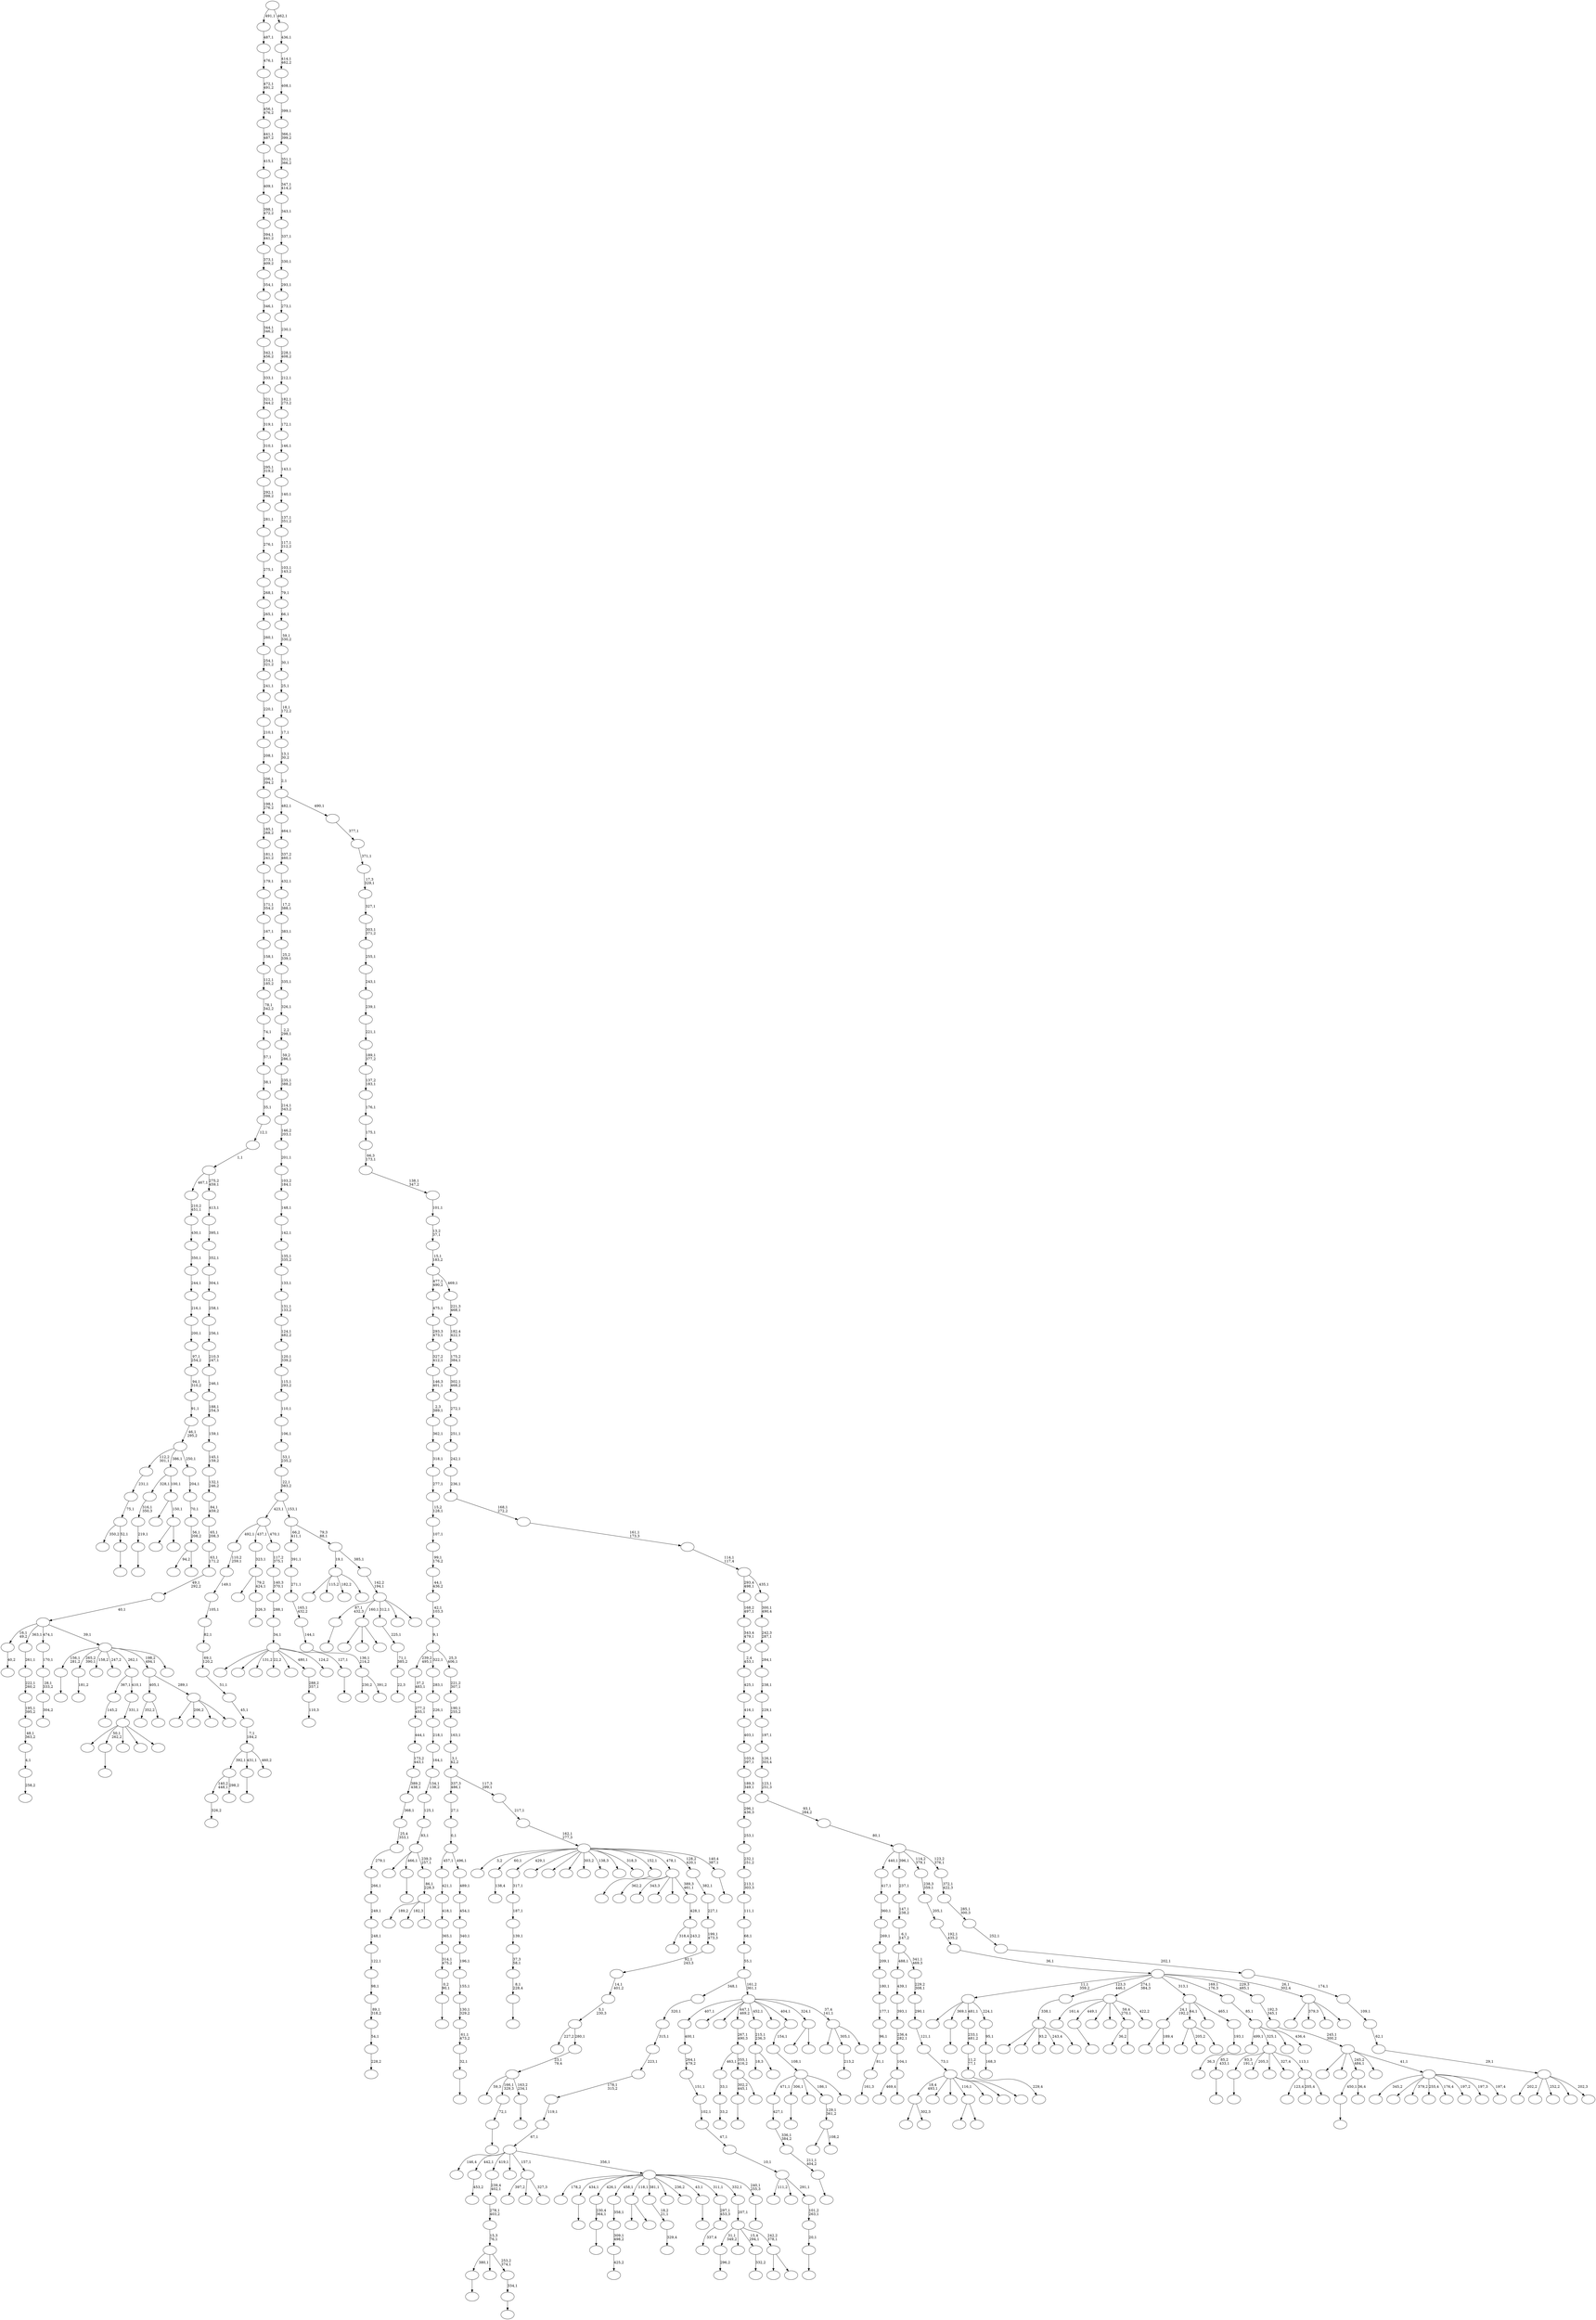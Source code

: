 digraph T {
	700 [label=""]
	699 [label=""]
	698 [label=""]
	697 [label=""]
	696 [label=""]
	695 [label=""]
	694 [label=""]
	693 [label=""]
	692 [label=""]
	691 [label=""]
	690 [label=""]
	689 [label=""]
	688 [label=""]
	687 [label=""]
	686 [label=""]
	685 [label=""]
	684 [label=""]
	683 [label=""]
	682 [label=""]
	681 [label=""]
	680 [label=""]
	679 [label=""]
	678 [label=""]
	677 [label=""]
	676 [label=""]
	675 [label=""]
	674 [label=""]
	673 [label=""]
	672 [label=""]
	671 [label=""]
	670 [label=""]
	669 [label=""]
	668 [label=""]
	667 [label=""]
	666 [label=""]
	665 [label=""]
	664 [label=""]
	663 [label=""]
	662 [label=""]
	661 [label=""]
	660 [label=""]
	659 [label=""]
	658 [label=""]
	657 [label=""]
	656 [label=""]
	655 [label=""]
	654 [label=""]
	653 [label=""]
	652 [label=""]
	651 [label=""]
	650 [label=""]
	649 [label=""]
	648 [label=""]
	647 [label=""]
	646 [label=""]
	645 [label=""]
	644 [label=""]
	643 [label=""]
	642 [label=""]
	641 [label=""]
	640 [label=""]
	639 [label=""]
	638 [label=""]
	637 [label=""]
	636 [label=""]
	635 [label=""]
	634 [label=""]
	633 [label=""]
	632 [label=""]
	631 [label=""]
	630 [label=""]
	629 [label=""]
	628 [label=""]
	627 [label=""]
	626 [label=""]
	625 [label=""]
	624 [label=""]
	623 [label=""]
	622 [label=""]
	621 [label=""]
	620 [label=""]
	619 [label=""]
	618 [label=""]
	617 [label=""]
	616 [label=""]
	615 [label=""]
	614 [label=""]
	613 [label=""]
	612 [label=""]
	611 [label=""]
	610 [label=""]
	609 [label=""]
	608 [label=""]
	607 [label=""]
	606 [label=""]
	605 [label=""]
	604 [label=""]
	603 [label=""]
	602 [label=""]
	601 [label=""]
	600 [label=""]
	599 [label=""]
	598 [label=""]
	597 [label=""]
	596 [label=""]
	595 [label=""]
	594 [label=""]
	593 [label=""]
	592 [label=""]
	591 [label=""]
	590 [label=""]
	589 [label=""]
	588 [label=""]
	587 [label=""]
	586 [label=""]
	585 [label=""]
	584 [label=""]
	583 [label=""]
	582 [label=""]
	581 [label=""]
	580 [label=""]
	579 [label=""]
	578 [label=""]
	577 [label=""]
	576 [label=""]
	575 [label=""]
	574 [label=""]
	573 [label=""]
	572 [label=""]
	571 [label=""]
	570 [label=""]
	569 [label=""]
	568 [label=""]
	567 [label=""]
	566 [label=""]
	565 [label=""]
	564 [label=""]
	563 [label=""]
	562 [label=""]
	561 [label=""]
	560 [label=""]
	559 [label=""]
	558 [label=""]
	557 [label=""]
	556 [label=""]
	555 [label=""]
	554 [label=""]
	553 [label=""]
	552 [label=""]
	551 [label=""]
	550 [label=""]
	549 [label=""]
	548 [label=""]
	547 [label=""]
	546 [label=""]
	545 [label=""]
	544 [label=""]
	543 [label=""]
	542 [label=""]
	541 [label=""]
	540 [label=""]
	539 [label=""]
	538 [label=""]
	537 [label=""]
	536 [label=""]
	535 [label=""]
	534 [label=""]
	533 [label=""]
	532 [label=""]
	531 [label=""]
	530 [label=""]
	529 [label=""]
	528 [label=""]
	527 [label=""]
	526 [label=""]
	525 [label=""]
	524 [label=""]
	523 [label=""]
	522 [label=""]
	521 [label=""]
	520 [label=""]
	519 [label=""]
	518 [label=""]
	517 [label=""]
	516 [label=""]
	515 [label=""]
	514 [label=""]
	513 [label=""]
	512 [label=""]
	511 [label=""]
	510 [label=""]
	509 [label=""]
	508 [label=""]
	507 [label=""]
	506 [label=""]
	505 [label=""]
	504 [label=""]
	503 [label=""]
	502 [label=""]
	501 [label=""]
	500 [label=""]
	499 [label=""]
	498 [label=""]
	497 [label=""]
	496 [label=""]
	495 [label=""]
	494 [label=""]
	493 [label=""]
	492 [label=""]
	491 [label=""]
	490 [label=""]
	489 [label=""]
	488 [label=""]
	487 [label=""]
	486 [label=""]
	485 [label=""]
	484 [label=""]
	483 [label=""]
	482 [label=""]
	481 [label=""]
	480 [label=""]
	479 [label=""]
	478 [label=""]
	477 [label=""]
	476 [label=""]
	475 [label=""]
	474 [label=""]
	473 [label=""]
	472 [label=""]
	471 [label=""]
	470 [label=""]
	469 [label=""]
	468 [label=""]
	467 [label=""]
	466 [label=""]
	465 [label=""]
	464 [label=""]
	463 [label=""]
	462 [label=""]
	461 [label=""]
	460 [label=""]
	459 [label=""]
	458 [label=""]
	457 [label=""]
	456 [label=""]
	455 [label=""]
	454 [label=""]
	453 [label=""]
	452 [label=""]
	451 [label=""]
	450 [label=""]
	449 [label=""]
	448 [label=""]
	447 [label=""]
	446 [label=""]
	445 [label=""]
	444 [label=""]
	443 [label=""]
	442 [label=""]
	441 [label=""]
	440 [label=""]
	439 [label=""]
	438 [label=""]
	437 [label=""]
	436 [label=""]
	435 [label=""]
	434 [label=""]
	433 [label=""]
	432 [label=""]
	431 [label=""]
	430 [label=""]
	429 [label=""]
	428 [label=""]
	427 [label=""]
	426 [label=""]
	425 [label=""]
	424 [label=""]
	423 [label=""]
	422 [label=""]
	421 [label=""]
	420 [label=""]
	419 [label=""]
	418 [label=""]
	417 [label=""]
	416 [label=""]
	415 [label=""]
	414 [label=""]
	413 [label=""]
	412 [label=""]
	411 [label=""]
	410 [label=""]
	409 [label=""]
	408 [label=""]
	407 [label=""]
	406 [label=""]
	405 [label=""]
	404 [label=""]
	403 [label=""]
	402 [label=""]
	401 [label=""]
	400 [label=""]
	399 [label=""]
	398 [label=""]
	397 [label=""]
	396 [label=""]
	395 [label=""]
	394 [label=""]
	393 [label=""]
	392 [label=""]
	391 [label=""]
	390 [label=""]
	389 [label=""]
	388 [label=""]
	387 [label=""]
	386 [label=""]
	385 [label=""]
	384 [label=""]
	383 [label=""]
	382 [label=""]
	381 [label=""]
	380 [label=""]
	379 [label=""]
	378 [label=""]
	377 [label=""]
	376 [label=""]
	375 [label=""]
	374 [label=""]
	373 [label=""]
	372 [label=""]
	371 [label=""]
	370 [label=""]
	369 [label=""]
	368 [label=""]
	367 [label=""]
	366 [label=""]
	365 [label=""]
	364 [label=""]
	363 [label=""]
	362 [label=""]
	361 [label=""]
	360 [label=""]
	359 [label=""]
	358 [label=""]
	357 [label=""]
	356 [label=""]
	355 [label=""]
	354 [label=""]
	353 [label=""]
	352 [label=""]
	351 [label=""]
	350 [label=""]
	349 [label=""]
	348 [label=""]
	347 [label=""]
	346 [label=""]
	345 [label=""]
	344 [label=""]
	343 [label=""]
	342 [label=""]
	341 [label=""]
	340 [label=""]
	339 [label=""]
	338 [label=""]
	337 [label=""]
	336 [label=""]
	335 [label=""]
	334 [label=""]
	333 [label=""]
	332 [label=""]
	331 [label=""]
	330 [label=""]
	329 [label=""]
	328 [label=""]
	327 [label=""]
	326 [label=""]
	325 [label=""]
	324 [label=""]
	323 [label=""]
	322 [label=""]
	321 [label=""]
	320 [label=""]
	319 [label=""]
	318 [label=""]
	317 [label=""]
	316 [label=""]
	315 [label=""]
	314 [label=""]
	313 [label=""]
	312 [label=""]
	311 [label=""]
	310 [label=""]
	309 [label=""]
	308 [label=""]
	307 [label=""]
	306 [label=""]
	305 [label=""]
	304 [label=""]
	303 [label=""]
	302 [label=""]
	301 [label=""]
	300 [label=""]
	299 [label=""]
	298 [label=""]
	297 [label=""]
	296 [label=""]
	295 [label=""]
	294 [label=""]
	293 [label=""]
	292 [label=""]
	291 [label=""]
	290 [label=""]
	289 [label=""]
	288 [label=""]
	287 [label=""]
	286 [label=""]
	285 [label=""]
	284 [label=""]
	283 [label=""]
	282 [label=""]
	281 [label=""]
	280 [label=""]
	279 [label=""]
	278 [label=""]
	277 [label=""]
	276 [label=""]
	275 [label=""]
	274 [label=""]
	273 [label=""]
	272 [label=""]
	271 [label=""]
	270 [label=""]
	269 [label=""]
	268 [label=""]
	267 [label=""]
	266 [label=""]
	265 [label=""]
	264 [label=""]
	263 [label=""]
	262 [label=""]
	261 [label=""]
	260 [label=""]
	259 [label=""]
	258 [label=""]
	257 [label=""]
	256 [label=""]
	255 [label=""]
	254 [label=""]
	253 [label=""]
	252 [label=""]
	251 [label=""]
	250 [label=""]
	249 [label=""]
	248 [label=""]
	247 [label=""]
	246 [label=""]
	245 [label=""]
	244 [label=""]
	243 [label=""]
	242 [label=""]
	241 [label=""]
	240 [label=""]
	239 [label=""]
	238 [label=""]
	237 [label=""]
	236 [label=""]
	235 [label=""]
	234 [label=""]
	233 [label=""]
	232 [label=""]
	231 [label=""]
	230 [label=""]
	229 [label=""]
	228 [label=""]
	227 [label=""]
	226 [label=""]
	225 [label=""]
	224 [label=""]
	223 [label=""]
	222 [label=""]
	221 [label=""]
	220 [label=""]
	219 [label=""]
	218 [label=""]
	217 [label=""]
	216 [label=""]
	215 [label=""]
	214 [label=""]
	213 [label=""]
	212 [label=""]
	211 [label=""]
	210 [label=""]
	209 [label=""]
	208 [label=""]
	207 [label=""]
	206 [label=""]
	205 [label=""]
	204 [label=""]
	203 [label=""]
	202 [label=""]
	201 [label=""]
	200 [label=""]
	199 [label=""]
	198 [label=""]
	197 [label=""]
	196 [label=""]
	195 [label=""]
	194 [label=""]
	193 [label=""]
	192 [label=""]
	191 [label=""]
	190 [label=""]
	189 [label=""]
	188 [label=""]
	187 [label=""]
	186 [label=""]
	185 [label=""]
	184 [label=""]
	183 [label=""]
	182 [label=""]
	181 [label=""]
	180 [label=""]
	179 [label=""]
	178 [label=""]
	177 [label=""]
	176 [label=""]
	175 [label=""]
	174 [label=""]
	173 [label=""]
	172 [label=""]
	171 [label=""]
	170 [label=""]
	169 [label=""]
	168 [label=""]
	167 [label=""]
	166 [label=""]
	165 [label=""]
	164 [label=""]
	163 [label=""]
	162 [label=""]
	161 [label=""]
	160 [label=""]
	159 [label=""]
	158 [label=""]
	157 [label=""]
	156 [label=""]
	155 [label=""]
	154 [label=""]
	153 [label=""]
	152 [label=""]
	151 [label=""]
	150 [label=""]
	149 [label=""]
	148 [label=""]
	147 [label=""]
	146 [label=""]
	145 [label=""]
	144 [label=""]
	143 [label=""]
	142 [label=""]
	141 [label=""]
	140 [label=""]
	139 [label=""]
	138 [label=""]
	137 [label=""]
	136 [label=""]
	135 [label=""]
	134 [label=""]
	133 [label=""]
	132 [label=""]
	131 [label=""]
	130 [label=""]
	129 [label=""]
	128 [label=""]
	127 [label=""]
	126 [label=""]
	125 [label=""]
	124 [label=""]
	123 [label=""]
	122 [label=""]
	121 [label=""]
	120 [label=""]
	119 [label=""]
	118 [label=""]
	117 [label=""]
	116 [label=""]
	115 [label=""]
	114 [label=""]
	113 [label=""]
	112 [label=""]
	111 [label=""]
	110 [label=""]
	109 [label=""]
	108 [label=""]
	107 [label=""]
	106 [label=""]
	105 [label=""]
	104 [label=""]
	103 [label=""]
	102 [label=""]
	101 [label=""]
	100 [label=""]
	99 [label=""]
	98 [label=""]
	97 [label=""]
	96 [label=""]
	95 [label=""]
	94 [label=""]
	93 [label=""]
	92 [label=""]
	91 [label=""]
	90 [label=""]
	89 [label=""]
	88 [label=""]
	87 [label=""]
	86 [label=""]
	85 [label=""]
	84 [label=""]
	83 [label=""]
	82 [label=""]
	81 [label=""]
	80 [label=""]
	79 [label=""]
	78 [label=""]
	77 [label=""]
	76 [label=""]
	75 [label=""]
	74 [label=""]
	73 [label=""]
	72 [label=""]
	71 [label=""]
	70 [label=""]
	69 [label=""]
	68 [label=""]
	67 [label=""]
	66 [label=""]
	65 [label=""]
	64 [label=""]
	63 [label=""]
	62 [label=""]
	61 [label=""]
	60 [label=""]
	59 [label=""]
	58 [label=""]
	57 [label=""]
	56 [label=""]
	55 [label=""]
	54 [label=""]
	53 [label=""]
	52 [label=""]
	51 [label=""]
	50 [label=""]
	49 [label=""]
	48 [label=""]
	47 [label=""]
	46 [label=""]
	45 [label=""]
	44 [label=""]
	43 [label=""]
	42 [label=""]
	41 [label=""]
	40 [label=""]
	39 [label=""]
	38 [label=""]
	37 [label=""]
	36 [label=""]
	35 [label=""]
	34 [label=""]
	33 [label=""]
	32 [label=""]
	31 [label=""]
	30 [label=""]
	29 [label=""]
	28 [label=""]
	27 [label=""]
	26 [label=""]
	25 [label=""]
	24 [label=""]
	23 [label=""]
	22 [label=""]
	21 [label=""]
	20 [label=""]
	19 [label=""]
	18 [label=""]
	17 [label=""]
	16 [label=""]
	15 [label=""]
	14 [label=""]
	13 [label=""]
	12 [label=""]
	11 [label=""]
	10 [label=""]
	9 [label=""]
	8 [label=""]
	7 [label=""]
	6 [label=""]
	5 [label=""]
	4 [label=""]
	3 [label=""]
	2 [label=""]
	1 [label=""]
	0 [label=""]
	699 -> 700 [label="296,2"]
	687 -> 688 [label=""]
	686 -> 687 [label="211,1\n404,2"]
	685 -> 686 [label="336,1\n384,2"]
	684 -> 685 [label="427,1"]
	682 -> 683 [label="33,2"]
	681 -> 682 [label="33,1"]
	678 -> 679 [label=""]
	675 -> 689 [label=""]
	675 -> 676 [label="189,4"]
	668 -> 669 [label=""]
	667 -> 668 [label="230,4\n364,1"]
	662 -> 665 [label=""]
	662 -> 663 [label="302,3"]
	656 -> 657 [label="326,2"]
	650 -> 651 [label="228,2"]
	649 -> 650 [label="54,1"]
	648 -> 649 [label="89,1\n318,2"]
	647 -> 648 [label="98,1"]
	646 -> 647 [label="122,1"]
	645 -> 646 [label="248,1"]
	644 -> 645 [label="249,1"]
	643 -> 644 [label="266,1"]
	642 -> 643 [label="279,1"]
	641 -> 642 [label="25,4\n353,1"]
	640 -> 641 [label="368,1"]
	639 -> 640 [label="389,2\n438,1"]
	638 -> 639 [label="173,2\n443,1"]
	637 -> 638 [label="444,1"]
	636 -> 637 [label="277,2\n455,1"]
	635 -> 636 [label="37,2\n483,1"]
	633 -> 634 [label="145,2"]
	631 -> 632 [label=""]
	623 -> 624 [label=""]
	621 -> 622 [label="138,4"]
	619 -> 620 [label=""]
	618 -> 619 [label="8,1\n228,4"]
	617 -> 618 [label="37,3\n58,1"]
	616 -> 617 [label="139,1"]
	615 -> 616 [label="187,1"]
	614 -> 615 [label="317,1"]
	612 -> 613 [label=""]
	611 -> 612 [label="20,1"]
	610 -> 611 [label="101,2\n263,1"]
	609 -> 673 [label="111,2"]
	609 -> 670 [label=""]
	609 -> 610 [label="291,1"]
	608 -> 609 [label="10,1"]
	607 -> 608 [label="47,1"]
	606 -> 607 [label="102,1"]
	605 -> 606 [label="151,1"]
	604 -> 605 [label="264,1\n479,2"]
	603 -> 604 [label="400,1"]
	601 -> 602 [label=""]
	597 -> 598 [label=""]
	594 -> 595 [label=""]
	593 -> 594 [label="0,2\n90,1"]
	592 -> 593 [label="314,1\n475,2"]
	591 -> 592 [label="365,1"]
	590 -> 591 [label="418,1"]
	589 -> 590 [label="421,1"]
	584 -> 585 [label=""]
	581 -> 656 [label="140,2\n448,1"]
	581 -> 582 [label="298,2"]
	577 -> 578 [label=""]
	575 -> 576 [label=""]
	568 -> 569 [label=""]
	565 -> 671 [label=""]
	565 -> 629 [label="205,2"]
	565 -> 566 [label=""]
	560 -> 561 [label=""]
	557 -> 581 [label="392,1"]
	557 -> 575 [label="431,1"]
	557 -> 558 [label="460,2"]
	556 -> 557 [label="7,1\n184,2"]
	555 -> 556 [label="45,1"]
	554 -> 555 [label="51,1"]
	553 -> 554 [label="69,1\n120,2"]
	552 -> 553 [label="82,1"]
	551 -> 552 [label="105,1"]
	550 -> 551 [label="149,1"]
	549 -> 550 [label="110,2\n259,1"]
	543 -> 544 [label="181,2"]
	534 -> 535 [label="425,2"]
	533 -> 534 [label="309,1\n498,2"]
	532 -> 533 [label="358,1"]
	525 -> 654 [label="36,2"]
	525 -> 526 [label=""]
	521 -> 522 [label="40,2"]
	516 -> 517 [label="258,2"]
	515 -> 516 [label="4,1"]
	514 -> 515 [label="48,1\n363,2"]
	513 -> 514 [label="195,1\n395,2"]
	512 -> 513 [label="222,1\n260,2"]
	511 -> 512 [label="261,1"]
	508 -> 509 [label="229,4"]
	507 -> 508 [label="11,2\n77,1"]
	506 -> 507 [label="233,1\n481,2"]
	504 -> 505 [label=""]
	502 -> 666 [label=""]
	502 -> 596 [label=""]
	502 -> 503 [label=""]
	498 -> 538 [label=""]
	498 -> 499 [label=""]
	496 -> 674 [label=""]
	496 -> 497 [label=""]
	493 -> 494 [label=""]
	492 -> 572 [label="350,2"]
	492 -> 493 [label="52,1"]
	491 -> 492 [label="75,1"]
	490 -> 491 [label="231,1"]
	488 -> 489 [label="329,4"]
	487 -> 488 [label="18,2\n21,1"]
	485 -> 486 [label="110,3"]
	484 -> 485 [label="288,2\n357,1"]
	482 -> 483 [label="168,3"]
	481 -> 482 [label="95,1"]
	480 -> 693 [label=""]
	480 -> 560 [label="369,1"]
	480 -> 506 [label="481,1"]
	480 -> 481 [label="224,1"]
	474 -> 475 [label=""]
	473 -> 474 [label="85,2\n433,1"]
	470 -> 471 [label=""]
	468 -> 469 [label="453,2"]
	464 -> 465 [label="161,3"]
	463 -> 464 [label="81,1"]
	462 -> 463 [label="96,1"]
	461 -> 462 [label="177,1"]
	460 -> 461 [label="180,1"]
	459 -> 460 [label="209,1"]
	458 -> 459 [label="269,1"]
	457 -> 458 [label="360,1"]
	456 -> 457 [label="417,1"]
	451 -> 452 [label=""]
	450 -> 451 [label="334,1"]
	449 -> 623 [label="380,1"]
	449 -> 454 [label=""]
	449 -> 450 [label="253,2\n374,1"]
	448 -> 449 [label="15,3\n76,1"]
	447 -> 448 [label="278,1\n403,2"]
	446 -> 447 [label="239,4\n402,1"]
	444 -> 445 [label=""]
	443 -> 444 [label="219,1"]
	442 -> 443 [label="316,1\n350,3"]
	440 -> 441 [label="332,2"]
	437 -> 680 [label=""]
	437 -> 531 [label="115,2"]
	437 -> 519 [label="182,2"]
	437 -> 438 [label=""]
	435 -> 436 [label=""]
	434 -> 435 [label="32,1"]
	433 -> 434 [label="61,1\n473,2"]
	432 -> 433 [label="130,1\n329,2"]
	431 -> 432 [label="155,1"]
	430 -> 431 [label="196,1"]
	429 -> 430 [label="340,1"]
	428 -> 429 [label="454,1"]
	427 -> 428 [label="489,1"]
	426 -> 589 [label="457,1"]
	426 -> 427 [label="496,1"]
	425 -> 426 [label="0,1"]
	424 -> 425 [label="27,1"]
	422 -> 423 [label="326,3"]
	421 -> 587 [label=""]
	421 -> 422 [label="79,2\n424,1"]
	420 -> 421 [label="323,1"]
	416 -> 470 [label="450,1"]
	416 -> 417 [label="36,4"]
	413 -> 661 [label="352,2"]
	413 -> 414 [label=""]
	410 -> 411 [label="213,2"]
	407 -> 408 [label=""]
	405 -> 548 [label=""]
	405 -> 541 [label=""]
	405 -> 479 [label="93,2"]
	405 -> 409 [label="243,4"]
	405 -> 406 [label=""]
	404 -> 405 [label="338,1"]
	402 -> 403 [label=""]
	399 -> 677 [label=""]
	399 -> 400 [label=""]
	398 -> 546 [label=""]
	398 -> 399 [label="150,1"]
	397 -> 442 [label="328,1"]
	397 -> 398 [label="100,1"]
	395 -> 625 [label="469,4"]
	395 -> 396 [label=""]
	394 -> 395 [label="104,1"]
	393 -> 394 [label="236,4\n282,1"]
	392 -> 393 [label="393,1"]
	391 -> 392 [label="439,1"]
	387 -> 694 [label="161,4"]
	387 -> 577 [label="449,1"]
	387 -> 540 [label=""]
	387 -> 539 [label=""]
	387 -> 525 [label="59,4\n270,1"]
	387 -> 388 [label="422,2"]
	385 -> 528 [label=""]
	385 -> 386 [label="108,2"]
	384 -> 385 [label="129,1\n361,2"]
	381 -> 382 [label="304,2"]
	380 -> 381 [label="28,1\n333,2"]
	379 -> 380 [label="170,1"]
	376 -> 597 [label="302,2\n445,1"]
	376 -> 377 [label=""]
	375 -> 681 [label="463,1"]
	375 -> 376 [label="355,1\n416,2"]
	374 -> 375 [label="267,1\n490,3"]
	372 -> 373 [label=""]
	370 -> 371 [label="337,4"]
	369 -> 370 [label="297,1\n453,3"]
	365 -> 547 [label=""]
	365 -> 504 [label="50,1\n262,2"]
	365 -> 439 [label=""]
	365 -> 419 [label=""]
	365 -> 366 [label=""]
	364 -> 365 [label="331,1"]
	363 -> 633 [label="367,1"]
	363 -> 364 [label="410,1"]
	359 -> 542 [label="123,4"]
	359 -> 378 [label="205,4"]
	359 -> 360 [label=""]
	358 -> 584 [label="93,3\n191,1"]
	358 -> 545 [label="205,3"]
	358 -> 501 [label=""]
	358 -> 368 [label="327,4"]
	358 -> 359 [label="113,1"]
	356 -> 599 [label="189,2"]
	356 -> 523 [label="182,3"]
	356 -> 357 [label=""]
	355 -> 356 [label="86,1\n228,3"]
	354 -> 655 [label=""]
	354 -> 407 [label="466,1"]
	354 -> 355 [label="239,3\n257,1"]
	353 -> 354 [label="83,1"]
	352 -> 353 [label="125,1"]
	351 -> 352 [label="134,1\n138,2"]
	350 -> 351 [label="164,1"]
	349 -> 350 [label="218,1"]
	348 -> 349 [label="226,1"]
	347 -> 348 [label="283,1"]
	345 -> 559 [label="397,2"]
	345 -> 520 [label=""]
	345 -> 346 [label="327,3"]
	343 -> 630 [label="230,2"]
	343 -> 344 [label="391,2"]
	342 -> 343 [label="136,1\n214,2"]
	341 -> 342 [label="144,1"]
	340 -> 341 [label="165,1\n432,2"]
	339 -> 340 [label="271,1"]
	338 -> 339 [label="391,1"]
	334 -> 335 [label=""]
	333 -> 695 [label=""]
	333 -> 628 [label=""]
	333 -> 626 [label="131,2"]
	333 -> 571 [label="22,2"]
	333 -> 527 [label=""]
	333 -> 484 [label="480,1"]
	333 -> 478 [label="124,2"]
	333 -> 334 [label="127,1"]
	332 -> 333 [label="34,1"]
	331 -> 332 [label="288,1"]
	330 -> 331 [label="140,3\n370,1"]
	329 -> 330 [label="117,2\n375,1"]
	328 -> 549 [label="492,1"]
	328 -> 420 [label="437,1"]
	328 -> 329 [label="470,1"]
	326 -> 472 [label="18,3"]
	326 -> 327 [label=""]
	325 -> 326 [label="215,1\n236,3"]
	323 -> 691 [label=""]
	323 -> 529 [label="206,2"]
	323 -> 418 [label=""]
	323 -> 324 [label=""]
	322 -> 413 [label="405,1"]
	322 -> 323 [label="289,1"]
	319 -> 320 [label="22,3"]
	318 -> 319 [label="71,1\n385,2"]
	317 -> 318 [label="225,1"]
	315 -> 672 [label=""]
	315 -> 316 [label=""]
	314 -> 699 [label="31,1\n349,2"]
	314 -> 495 [label=""]
	314 -> 440 [label="15,4\n294,1"]
	314 -> 315 [label="242,2\n378,1"]
	313 -> 314 [label="207,1"]
	311 -> 312 [label="36,3"]
	310 -> 311 [label="193,1"]
	309 -> 675 [label="24,1\n192,2"]
	309 -> 565 [label="64,1"]
	309 -> 477 [label=""]
	309 -> 310 [label="465,1"]
	307 -> 308 [label=""]
	306 -> 307 [label="72,1"]
	303 -> 652 [label="94,2"]
	303 -> 304 [label=""]
	302 -> 303 [label="56,1\n208,2"]
	301 -> 302 [label="70,1"]
	300 -> 301 [label="204,1"]
	299 -> 490 [label="112,2\n301,1"]
	299 -> 397 [label="386,1"]
	299 -> 300 [label="250,1"]
	298 -> 299 [label="46,1\n295,2"]
	297 -> 298 [label="91,1"]
	296 -> 297 [label="94,1\n310,2"]
	295 -> 296 [label="97,1\n254,2"]
	294 -> 295 [label="200,1"]
	293 -> 294 [label="216,1"]
	292 -> 293 [label="244,1"]
	291 -> 292 [label="350,1"]
	290 -> 291 [label="430,1"]
	289 -> 290 [label="210,2\n451,1"]
	287 -> 684 [label="471,1"]
	287 -> 568 [label="306,1"]
	287 -> 476 [label=""]
	287 -> 384 [label="186,1"]
	287 -> 288 [label=""]
	286 -> 287 [label="108,1"]
	285 -> 286 [label="154,1"]
	283 -> 627 [label="318,4"]
	283 -> 284 [label="243,2"]
	282 -> 283 [label="428,1"]
	281 -> 664 [label="362,2"]
	281 -> 570 [label="343,3"]
	281 -> 453 [label=""]
	281 -> 412 [label=""]
	281 -> 282 [label="389,3\n461,1"]
	279 -> 574 [label=""]
	279 -> 280 [label=""]
	277 -> 278 [label=""]
	276 -> 698 [label="59,3"]
	276 -> 306 [label="166,1\n329,3"]
	276 -> 277 [label="163,2\n234,1"]
	275 -> 276 [label="23,1\n79,4"]
	274 -> 567 [label="227,2"]
	274 -> 275 [label="280,1"]
	273 -> 274 [label="5,1\n230,3"]
	272 -> 273 [label="14,1\n401,2"]
	271 -> 272 [label="92,1\n243,3"]
	270 -> 271 [label="199,1\n473,3"]
	269 -> 270 [label="227,1"]
	268 -> 269 [label="382,1"]
	266 -> 473 [label="499,1"]
	266 -> 358 [label="325,1"]
	266 -> 337 [label=""]
	266 -> 267 [label="436,4"]
	265 -> 266 [label="85,1"]
	262 -> 263 [label=""]
	261 -> 696 [label="178,2"]
	261 -> 678 [label="434,1"]
	261 -> 667 [label="426,1"]
	261 -> 532 [label="458,1"]
	261 -> 496 [label="118,1"]
	261 -> 487 [label="381,1"]
	261 -> 466 [label=""]
	261 -> 383 [label="236,2"]
	261 -> 372 [label="43,1"]
	261 -> 369 [label="311,1"]
	261 -> 313 [label="332,1"]
	261 -> 262 [label="240,1\n255,3"]
	260 -> 579 [label="146,4"]
	260 -> 468 [label="442,1"]
	260 -> 446 [label="419,1"]
	260 -> 390 [label=""]
	260 -> 345 [label="157,1"]
	260 -> 261 [label="356,1"]
	259 -> 260 [label="67,1"]
	258 -> 259 [label="119,1"]
	257 -> 258 [label="178,1\n315,2"]
	256 -> 257 [label="223,1"]
	255 -> 256 [label="315,1"]
	254 -> 255 [label="320,1"]
	252 -> 662 [label="18,4\n493,1"]
	252 -> 660 [label=""]
	252 -> 518 [label=""]
	252 -> 498 [label="116,1"]
	252 -> 362 [label=""]
	252 -> 321 [label=""]
	252 -> 253 [label=""]
	251 -> 252 [label="73,1"]
	250 -> 251 [label="121,1"]
	249 -> 250 [label="290,1"]
	248 -> 249 [label="229,2\n308,1"]
	247 -> 391 [label="488,1"]
	247 -> 248 [label="341,1\n469,3"]
	246 -> 247 [label="6,1\n147,2"]
	245 -> 246 [label="147,1\n238,2"]
	244 -> 245 [label="237,1"]
	242 -> 537 [label=""]
	242 -> 410 [label="305,1"]
	242 -> 243 [label=""]
	241 -> 603 [label="407,1"]
	241 -> 536 [label=""]
	241 -> 415 [label=""]
	241 -> 374 [label="447,1\n469,2"]
	241 -> 325 [label="452,1"]
	241 -> 305 [label=""]
	241 -> 285 [label="404,1"]
	241 -> 279 [label="324,1"]
	241 -> 242 [label="37,4\n141,1"]
	240 -> 254 [label="348,1"]
	240 -> 241 [label="161,2\n361,1"]
	239 -> 240 [label="55,1"]
	238 -> 239 [label="68,1"]
	237 -> 238 [label="111,1"]
	236 -> 237 [label="213,1\n303,3"]
	235 -> 236 [label="232,1\n251,2"]
	234 -> 235 [label="253,1"]
	233 -> 234 [label="296,1\n436,3"]
	232 -> 233 [label="189,3\n349,1"]
	231 -> 232 [label="103,4\n397,1"]
	230 -> 231 [label="403,1"]
	229 -> 230 [label="416,1"]
	228 -> 229 [label="425,1"]
	227 -> 228 [label="2,4\n453,1"]
	226 -> 227 [label="343,4\n479,1"]
	225 -> 226 [label="168,2\n497,1"]
	223 -> 224 [label=""]
	222 -> 697 [label="3,2"]
	222 -> 621 [label="60,1"]
	222 -> 614 [label="429,1"]
	222 -> 600 [label=""]
	222 -> 588 [label=""]
	222 -> 583 [label=""]
	222 -> 580 [label="303,2"]
	222 -> 563 [label="138,3"]
	222 -> 562 [label=""]
	222 -> 524 [label="318,3"]
	222 -> 402 [label="152,1"]
	222 -> 281 [label="478,1"]
	222 -> 268 [label="128,2\n420,1"]
	222 -> 223 [label="140,4\n387,1"]
	221 -> 222 [label="162,1\n277,3"]
	220 -> 221 [label="217,1"]
	219 -> 424 [label="337,3\n486,1"]
	219 -> 220 [label="117,3\n299,1"]
	218 -> 219 [label="3,1\n42,2"]
	217 -> 218 [label="163,1"]
	216 -> 217 [label="190,1\n255,2"]
	215 -> 216 [label="221,2\n307,1"]
	214 -> 635 [label="239,2\n495,1"]
	214 -> 347 [label="322,1"]
	214 -> 215 [label="25,3\n406,1"]
	213 -> 214 [label="9,1"]
	212 -> 213 [label="42,1\n103,3"]
	211 -> 212 [label="44,1\n436,2"]
	210 -> 211 [label="99,1\n176,2"]
	209 -> 210 [label="107,1"]
	208 -> 209 [label="15,2\n128,1"]
	207 -> 208 [label="277,1"]
	206 -> 207 [label="318,1"]
	205 -> 206 [label="362,1"]
	204 -> 205 [label="2,3\n389,1"]
	203 -> 204 [label="146,3\n401,1"]
	202 -> 203 [label="327,2\n412,1"]
	201 -> 202 [label="293,3\n473,1"]
	200 -> 201 [label="475,1"]
	197 -> 601 [label="87,1\n432,3"]
	197 -> 502 [label="160,1"]
	197 -> 317 [label="312,1"]
	197 -> 199 [label=""]
	197 -> 198 [label=""]
	196 -> 197 [label="142,2\n194,1"]
	195 -> 437 [label="19,1"]
	195 -> 196 [label="385,1"]
	194 -> 338 [label="66,2\n411,1"]
	194 -> 195 [label="79,3\n88,1"]
	193 -> 328 [label="423,1"]
	193 -> 194 [label="153,1"]
	192 -> 193 [label="22,1\n383,2"]
	191 -> 192 [label="53,1\n235,2"]
	190 -> 191 [label="106,1"]
	189 -> 190 [label="110,1"]
	188 -> 189 [label="115,1\n293,2"]
	187 -> 188 [label="120,1\n339,2"]
	186 -> 187 [label="124,1\n482,2"]
	185 -> 186 [label="131,1\n133,2"]
	184 -> 185 [label="133,1"]
	183 -> 184 [label="135,1\n335,2"]
	182 -> 183 [label="142,1"]
	181 -> 182 [label="148,1"]
	180 -> 181 [label="103,2\n184,1"]
	179 -> 180 [label="201,1"]
	178 -> 179 [label="146,2\n203,1"]
	177 -> 178 [label="214,1\n343,2"]
	176 -> 177 [label="235,1\n388,2"]
	175 -> 176 [label="59,2\n286,1"]
	174 -> 175 [label="2,2\n298,1"]
	173 -> 174 [label="326,1"]
	172 -> 173 [label="335,1"]
	171 -> 172 [label="25,2\n339,1"]
	170 -> 171 [label="383,1"]
	169 -> 170 [label="17,2\n388,1"]
	168 -> 169 [label="432,1"]
	167 -> 168 [label="337,2\n460,1"]
	166 -> 167 [label="464,1"]
	164 -> 658 [label="345,2"]
	164 -> 586 [label=""]
	164 -> 467 [label="379,2"]
	164 -> 401 [label="255,4"]
	164 -> 367 [label="176,4"]
	164 -> 336 [label="197,2"]
	164 -> 264 [label="197,3"]
	164 -> 165 [label="197,4"]
	163 -> 692 [label=""]
	163 -> 573 [label=""]
	163 -> 416 [label="245,2\n484,1"]
	163 -> 389 [label=""]
	163 -> 164 [label="41,1"]
	162 -> 163 [label="245,1\n300,2"]
	161 -> 162 [label="192,3\n345,1"]
	159 -> 631 [label="156,1\n281,2"]
	159 -> 543 [label="265,2\n390,1"]
	159 -> 530 [label="158,2"]
	159 -> 510 [label="247,2"]
	159 -> 363 [label="262,1"]
	159 -> 322 [label="198,2\n494,1"]
	159 -> 160 [label=""]
	158 -> 521 [label="16,1\n49,2"]
	158 -> 511 [label="363,1"]
	158 -> 379 [label="474,1"]
	158 -> 159 [label="39,1"]
	157 -> 158 [label="40,1"]
	156 -> 157 [label="49,1\n292,2"]
	155 -> 156 [label="63,1\n171,2"]
	154 -> 155 [label="65,1\n208,3"]
	153 -> 154 [label="84,1\n459,2"]
	152 -> 153 [label="132,1\n246,2"]
	151 -> 152 [label="145,1\n159,2"]
	150 -> 151 [label="159,1"]
	149 -> 150 [label="188,1\n254,3"]
	148 -> 149 [label="246,1"]
	147 -> 148 [label="210,3\n247,1"]
	146 -> 147 [label="256,1"]
	145 -> 146 [label="258,1"]
	144 -> 145 [label="304,1"]
	143 -> 144 [label="352,1"]
	142 -> 143 [label="395,1"]
	141 -> 142 [label="413,1"]
	140 -> 289 [label="467,1"]
	140 -> 141 [label="275,2\n459,1"]
	139 -> 140 [label="1,1"]
	138 -> 139 [label="12,1"]
	137 -> 138 [label="35,1"]
	136 -> 137 [label="38,1"]
	135 -> 136 [label="57,1"]
	134 -> 135 [label="74,1"]
	133 -> 134 [label="78,1\n342,2"]
	132 -> 133 [label="112,1\n185,2"]
	131 -> 132 [label="158,1"]
	130 -> 131 [label="167,1"]
	129 -> 130 [label="171,1\n354,2"]
	128 -> 129 [label="179,1"]
	127 -> 128 [label="181,1\n241,2"]
	126 -> 127 [label="185,1\n268,2"]
	125 -> 126 [label="198,1\n276,2"]
	124 -> 125 [label="206,1\n394,2"]
	123 -> 124 [label="208,1"]
	122 -> 123 [label="210,1"]
	121 -> 122 [label="220,1"]
	120 -> 121 [label="241,1"]
	119 -> 120 [label="254,1\n321,2"]
	118 -> 119 [label="260,1"]
	117 -> 118 [label="265,1"]
	116 -> 117 [label="268,1"]
	115 -> 116 [label="275,1"]
	114 -> 115 [label="276,1"]
	113 -> 114 [label="281,1"]
	112 -> 113 [label="292,1\n398,2"]
	111 -> 112 [label="295,1\n319,2"]
	110 -> 111 [label="310,1"]
	109 -> 110 [label="319,1"]
	108 -> 109 [label="321,1\n344,2"]
	107 -> 108 [label="333,1"]
	106 -> 107 [label="342,1\n456,2"]
	105 -> 106 [label="344,1\n346,2"]
	104 -> 105 [label="346,1"]
	103 -> 104 [label="354,1"]
	102 -> 103 [label="373,1\n409,2"]
	101 -> 102 [label="394,1\n441,2"]
	100 -> 101 [label="398,1\n472,2"]
	99 -> 100 [label="409,1"]
	98 -> 99 [label="415,1"]
	97 -> 98 [label="441,1\n487,2"]
	96 -> 97 [label="456,1\n476,2"]
	95 -> 96 [label="472,1\n491,2"]
	94 -> 95 [label="476,1"]
	93 -> 94 [label="487,1"]
	91 -> 653 [label=""]
	91 -> 564 [label="379,3"]
	91 -> 361 [label=""]
	91 -> 92 [label=""]
	90 -> 480 [label="11,1\n359,2"]
	90 -> 404 [label="123,3\n446,1"]
	90 -> 387 [label="274,1\n384,3"]
	90 -> 309 [label="313,1"]
	90 -> 265 [label="169,1\n176,3"]
	90 -> 161 [label="229,3\n485,1"]
	90 -> 91 [label="26,1\n302,4"]
	89 -> 90 [label="36,1"]
	88 -> 89 [label="192,1\n435,2"]
	87 -> 88 [label="205,1"]
	86 -> 87 [label="238,3\n359,1"]
	84 -> 690 [label="202,2"]
	84 -> 659 [label=""]
	84 -> 500 [label="252,2"]
	84 -> 455 [label=""]
	84 -> 85 [label="202,3"]
	83 -> 84 [label="29,1"]
	82 -> 83 [label="62,1"]
	81 -> 82 [label="109,1"]
	80 -> 81 [label="174,1"]
	79 -> 80 [label="202,1"]
	78 -> 79 [label="252,1"]
	77 -> 78 [label="285,1\n300,3"]
	76 -> 77 [label="372,1\n422,3"]
	75 -> 456 [label="440,1"]
	75 -> 244 [label="396,1"]
	75 -> 86 [label="114,2\n379,1"]
	75 -> 76 [label="123,2\n376,1"]
	74 -> 75 [label="80,1"]
	73 -> 74 [label="93,1\n284,2"]
	72 -> 73 [label="123,1\n251,3"]
	71 -> 72 [label="126,1\n303,4"]
	70 -> 71 [label="197,1"]
	69 -> 70 [label="229,1"]
	68 -> 69 [label="238,1"]
	67 -> 68 [label="284,1"]
	66 -> 67 [label="242,3\n287,1"]
	65 -> 66 [label="300,1\n490,4"]
	64 -> 225 [label="293,4\n498,1"]
	64 -> 65 [label="435,1"]
	63 -> 64 [label="114,1\n117,4"]
	62 -> 63 [label="161,1\n173,3"]
	61 -> 62 [label="168,1\n272,2"]
	60 -> 61 [label="236,1"]
	59 -> 60 [label="242,1"]
	58 -> 59 [label="251,1"]
	57 -> 58 [label="272,1"]
	56 -> 57 [label="302,1\n468,2"]
	55 -> 56 [label="175,2\n384,1"]
	54 -> 55 [label="182,4\n422,1"]
	53 -> 54 [label="221,3\n468,1"]
	52 -> 200 [label="477,1\n490,2"]
	52 -> 53 [label="469,1"]
	51 -> 52 [label="15,1\n183,2"]
	50 -> 51 [label="13,2\n37,1"]
	49 -> 50 [label="101,1"]
	48 -> 49 [label="138,1\n347,2"]
	47 -> 48 [label="66,3\n173,1"]
	46 -> 47 [label="175,1"]
	45 -> 46 [label="176,1"]
	44 -> 45 [label="137,2\n183,1"]
	43 -> 44 [label="189,1\n377,2"]
	42 -> 43 [label="221,1"]
	41 -> 42 [label="239,1"]
	40 -> 41 [label="243,1"]
	39 -> 40 [label="255,1"]
	38 -> 39 [label="303,1\n371,2"]
	37 -> 38 [label="327,1"]
	36 -> 37 [label="17,3\n329,1"]
	35 -> 36 [label="371,1"]
	34 -> 35 [label="377,1"]
	33 -> 166 [label="482,1"]
	33 -> 34 [label="490,1"]
	32 -> 33 [label="2,1"]
	31 -> 32 [label="13,1\n30,2"]
	30 -> 31 [label="17,1"]
	29 -> 30 [label="18,1\n172,2"]
	28 -> 29 [label="25,1"]
	27 -> 28 [label="30,1"]
	26 -> 27 [label="59,1\n330,2"]
	25 -> 26 [label="66,1"]
	24 -> 25 [label="79,1"]
	23 -> 24 [label="103,1\n143,2"]
	22 -> 23 [label="117,1\n212,2"]
	21 -> 22 [label="137,1\n351,2"]
	20 -> 21 [label="140,1"]
	19 -> 20 [label="143,1"]
	18 -> 19 [label="146,1"]
	17 -> 18 [label="172,1"]
	16 -> 17 [label="182,1\n273,2"]
	15 -> 16 [label="212,1"]
	14 -> 15 [label="228,1\n408,2"]
	13 -> 14 [label="230,1"]
	12 -> 13 [label="273,1"]
	11 -> 12 [label="293,1"]
	10 -> 11 [label="330,1"]
	9 -> 10 [label="337,1"]
	8 -> 9 [label="343,1"]
	7 -> 8 [label="347,1\n414,2"]
	6 -> 7 [label="351,1\n366,2"]
	5 -> 6 [label="366,1\n399,2"]
	4 -> 5 [label="399,1"]
	3 -> 4 [label="408,1"]
	2 -> 3 [label="414,1\n462,2"]
	1 -> 2 [label="436,1"]
	0 -> 93 [label="491,1"]
	0 -> 1 [label="462,1"]
}
